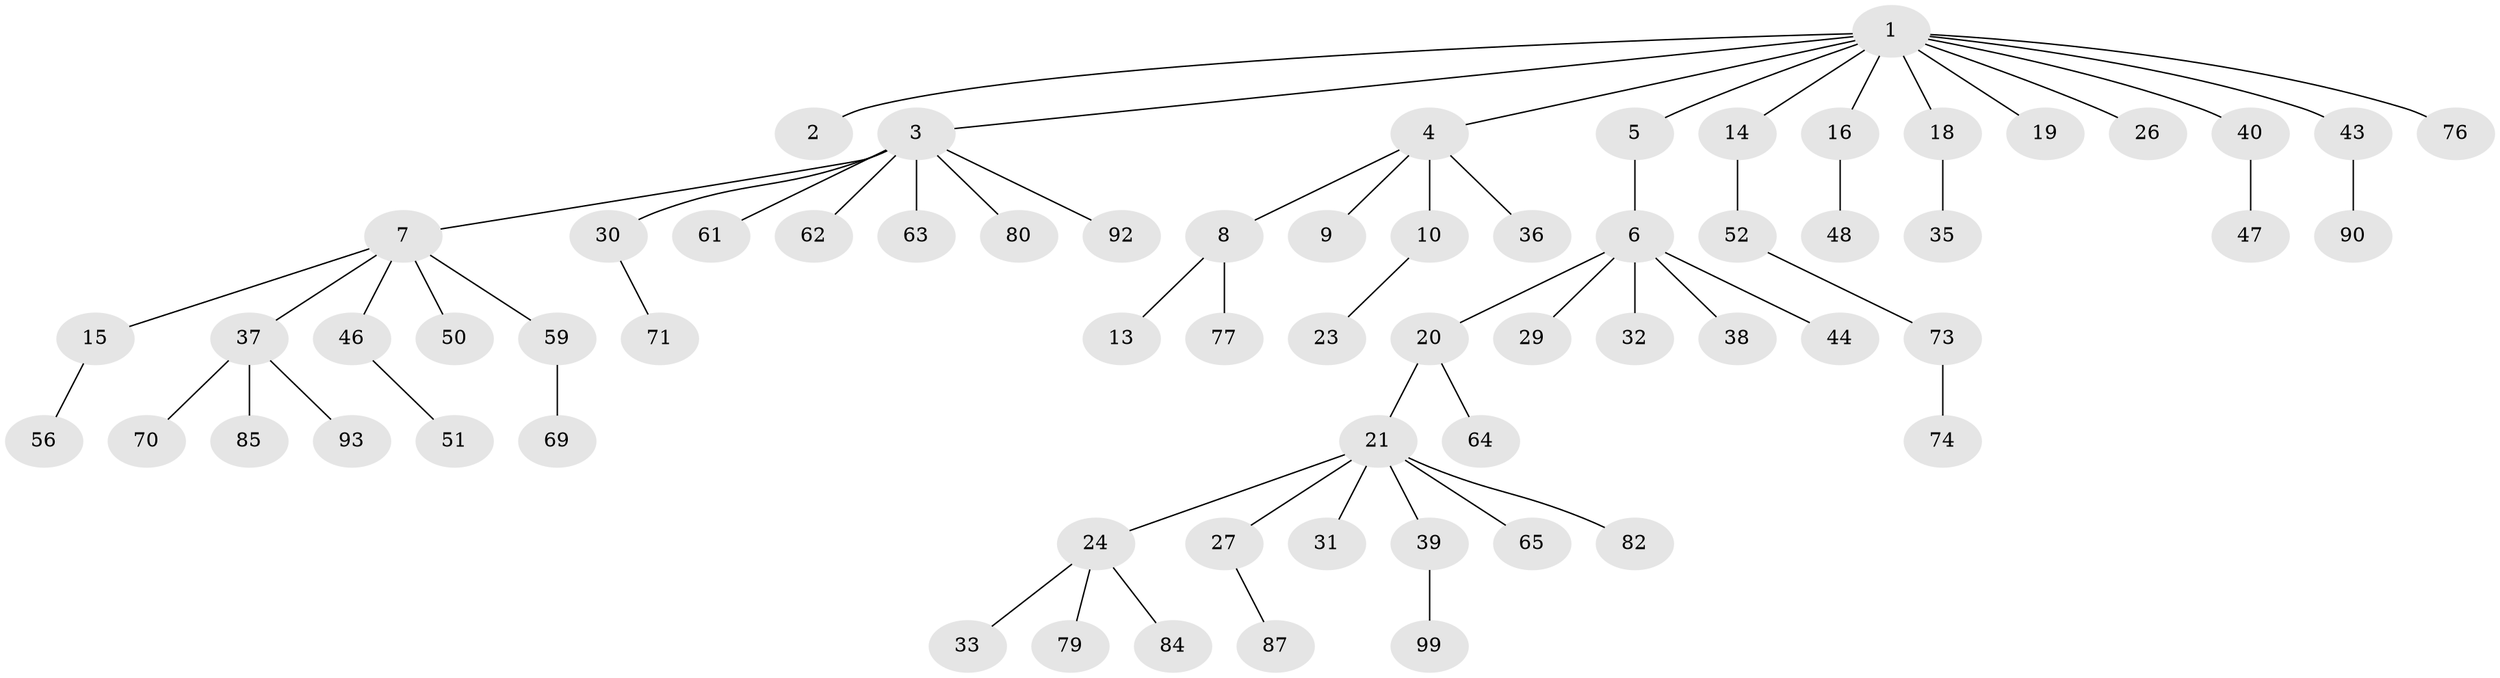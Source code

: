 // original degree distribution, {12: 0.01, 2: 0.31, 5: 0.03, 6: 0.01, 3: 0.12, 7: 0.02, 1: 0.49, 4: 0.01}
// Generated by graph-tools (version 1.1) at 2025/38/02/21/25 10:38:55]
// undirected, 65 vertices, 64 edges
graph export_dot {
graph [start="1"]
  node [color=gray90,style=filled];
  1 [super="+22"];
  2 [super="+100"];
  3 [super="+11"];
  4 [super="+28"];
  5 [super="+12"];
  6 [super="+83"];
  7 [super="+17"];
  8 [super="+42"];
  9;
  10;
  13 [super="+89"];
  14;
  15 [super="+49"];
  16 [super="+58"];
  18;
  19;
  20;
  21 [super="+57"];
  23 [super="+81"];
  24 [super="+25"];
  26;
  27 [super="+68"];
  29;
  30 [super="+78"];
  31 [super="+34"];
  32 [super="+55"];
  33;
  35;
  36;
  37 [super="+41"];
  38;
  39 [super="+53"];
  40 [super="+45"];
  43 [super="+67"];
  44;
  46;
  47 [super="+60"];
  48;
  50;
  51 [super="+54"];
  52 [super="+95"];
  56 [super="+66"];
  59;
  61;
  62;
  63 [super="+96"];
  64 [super="+88"];
  65;
  69;
  70 [super="+72"];
  71 [super="+94"];
  73 [super="+91"];
  74 [super="+75"];
  76 [super="+86"];
  77;
  79;
  80;
  82;
  84;
  85 [super="+97"];
  87 [super="+98"];
  90;
  92;
  93;
  99;
  1 -- 2;
  1 -- 3;
  1 -- 4;
  1 -- 5;
  1 -- 14;
  1 -- 16;
  1 -- 18;
  1 -- 19;
  1 -- 26;
  1 -- 40;
  1 -- 76;
  1 -- 43;
  3 -- 7;
  3 -- 62;
  3 -- 80;
  3 -- 92;
  3 -- 61;
  3 -- 30;
  3 -- 63;
  4 -- 8;
  4 -- 9;
  4 -- 10;
  4 -- 36;
  5 -- 6;
  6 -- 20;
  6 -- 29;
  6 -- 32;
  6 -- 38;
  6 -- 44;
  7 -- 15;
  7 -- 37;
  7 -- 59;
  7 -- 50;
  7 -- 46;
  8 -- 13;
  8 -- 77;
  10 -- 23;
  14 -- 52;
  15 -- 56;
  16 -- 48;
  18 -- 35;
  20 -- 21;
  20 -- 64;
  21 -- 24;
  21 -- 27;
  21 -- 31;
  21 -- 39;
  21 -- 65;
  21 -- 82;
  24 -- 33;
  24 -- 79;
  24 -- 84;
  27 -- 87;
  30 -- 71;
  37 -- 93;
  37 -- 85;
  37 -- 70;
  39 -- 99;
  40 -- 47;
  43 -- 90;
  46 -- 51;
  52 -- 73;
  59 -- 69;
  73 -- 74;
}
